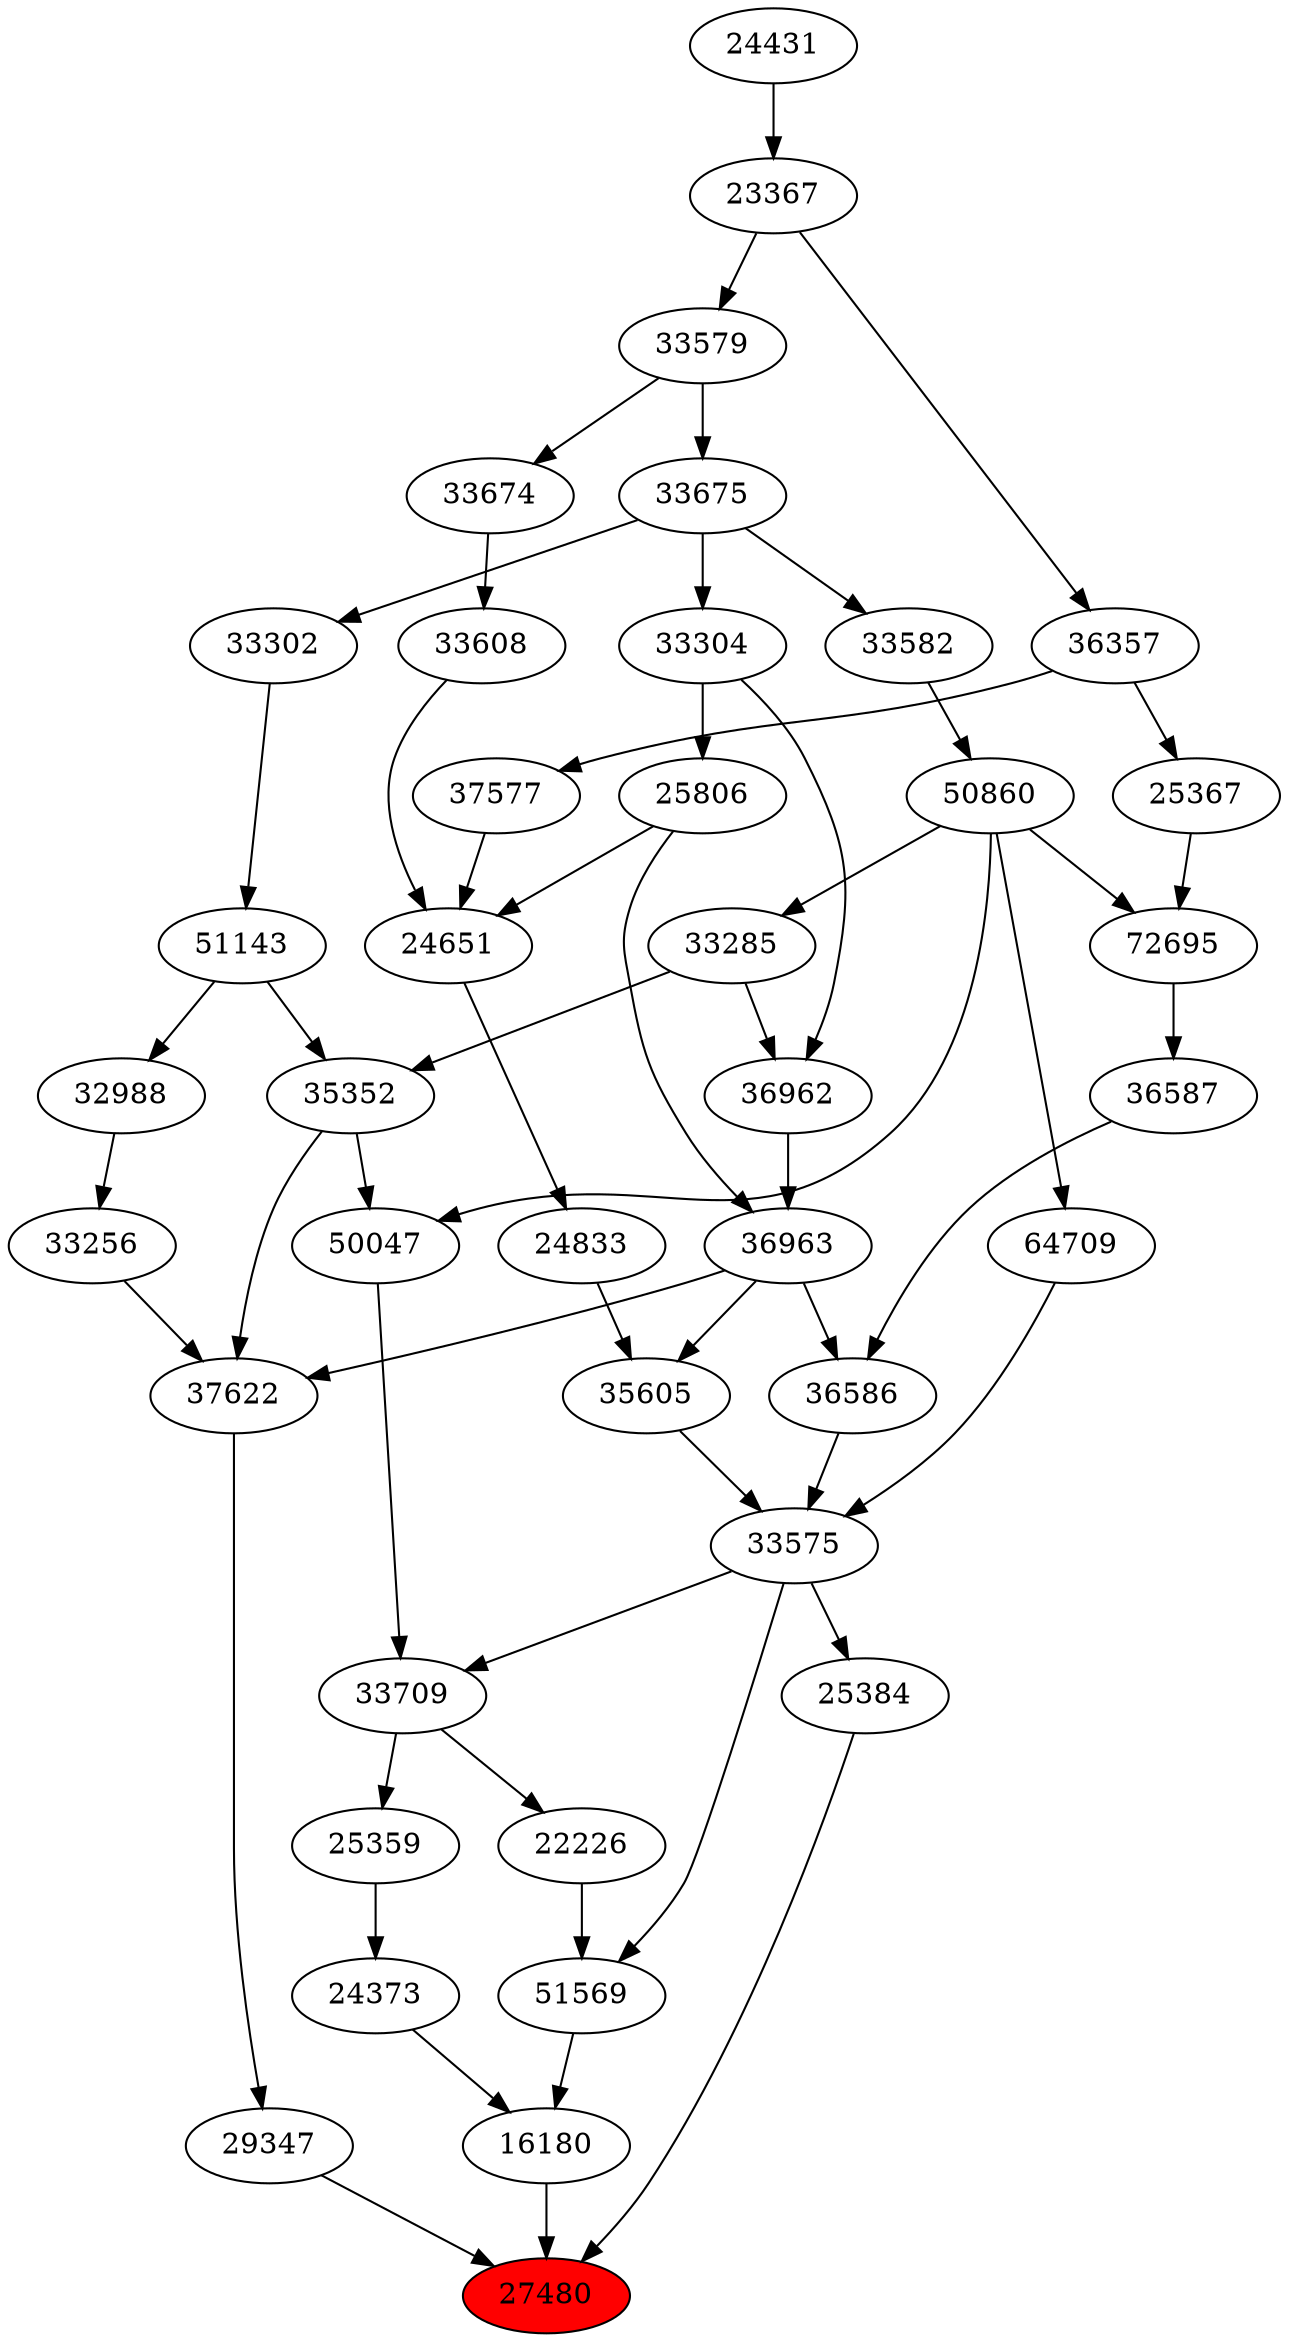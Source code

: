 strict digraph{ 
27480 [label="27480" fillcolor=red style=filled]
29347 -> 27480
25384 -> 27480
16180 -> 27480
29347 [label="29347"]
37622 -> 29347
25384 [label="25384"]
33575 -> 25384
16180 [label="16180"]
24373 -> 16180
51569 -> 16180
37622 [label="37622"]
36963 -> 37622
35352 -> 37622
33256 -> 37622
33575 [label="33575"]
36586 -> 33575
35605 -> 33575
64709 -> 33575
24373 [label="24373"]
25359 -> 24373
51569 [label="51569"]
33575 -> 51569
22226 -> 51569
36963 [label="36963"]
36962 -> 36963
25806 -> 36963
35352 [label="35352"]
33285 -> 35352
51143 -> 35352
33256 [label="33256"]
32988 -> 33256
36586 [label="36586"]
36587 -> 36586
36963 -> 36586
35605 [label="35605"]
24833 -> 35605
36963 -> 35605
64709 [label="64709"]
50860 -> 64709
25359 [label="25359"]
33709 -> 25359
22226 [label="22226"]
33709 -> 22226
36962 [label="36962"]
33285 -> 36962
33304 -> 36962
25806 [label="25806"]
33304 -> 25806
33285 [label="33285"]
50860 -> 33285
51143 [label="51143"]
33302 -> 51143
32988 [label="32988"]
51143 -> 32988
36587 [label="36587"]
72695 -> 36587
24833 [label="24833"]
24651 -> 24833
50860 [label="50860"]
33582 -> 50860
33709 [label="33709"]
50047 -> 33709
33575 -> 33709
33304 [label="33304"]
33675 -> 33304
33302 [label="33302"]
33675 -> 33302
72695 [label="72695"]
50860 -> 72695
25367 -> 72695
24651 [label="24651"]
25806 -> 24651
33608 -> 24651
37577 -> 24651
33582 [label="33582"]
33675 -> 33582
50047 [label="50047"]
35352 -> 50047
50860 -> 50047
33675 [label="33675"]
33579 -> 33675
25367 [label="25367"]
36357 -> 25367
33608 [label="33608"]
33674 -> 33608
37577 [label="37577"]
36357 -> 37577
33579 [label="33579"]
23367 -> 33579
36357 [label="36357"]
23367 -> 36357
33674 [label="33674"]
33579 -> 33674
23367 [label="23367"]
24431 -> 23367
24431 [label="24431"]
}